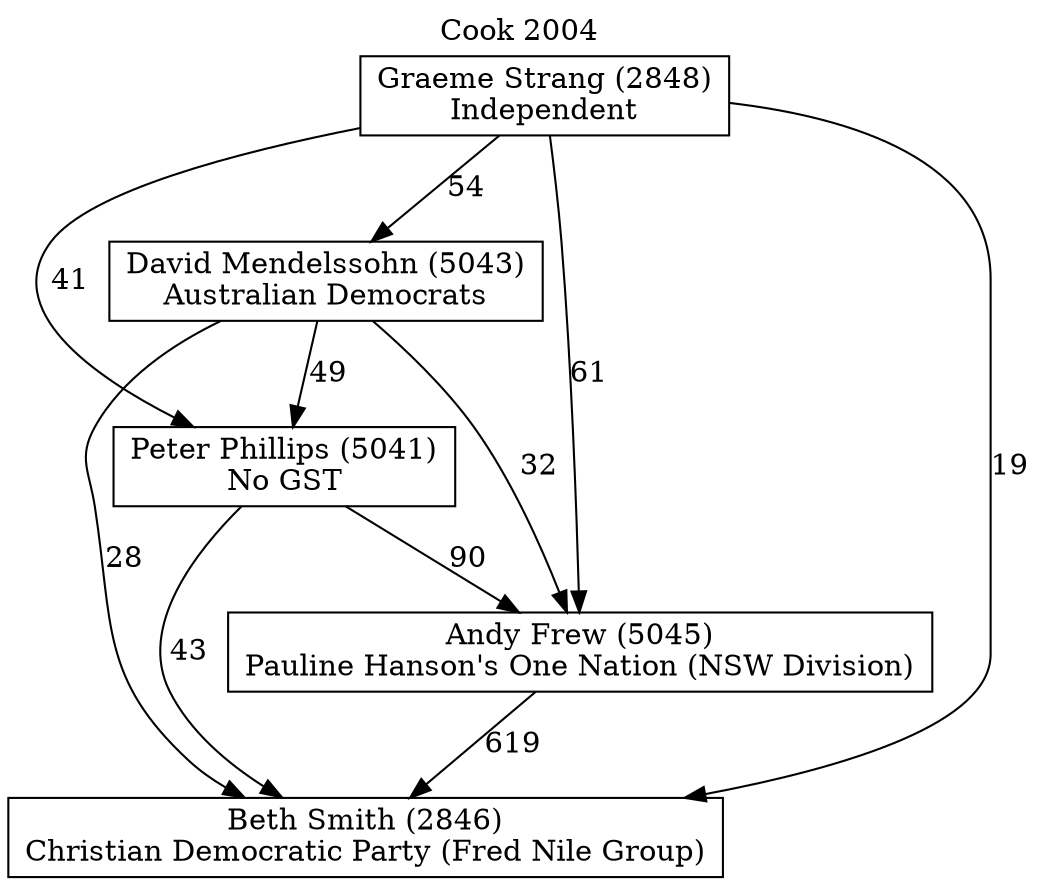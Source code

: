 // House preference flow
digraph "Beth Smith (2846)_Cook_2004" {
	graph [label="Cook 2004" labelloc=t mclimit=10]
	node [shape=box]
	"Beth Smith (2846)" [label="Beth Smith (2846)
Christian Democratic Party (Fred Nile Group)"]
	"Andy Frew (5045)" [label="Andy Frew (5045)
Pauline Hanson's One Nation (NSW Division)"]
	"Peter Phillips (5041)" [label="Peter Phillips (5041)
No GST"]
	"David Mendelssohn (5043)" [label="David Mendelssohn (5043)
Australian Democrats"]
	"Graeme Strang (2848)" [label="Graeme Strang (2848)
Independent"]
	"Andy Frew (5045)" -> "Beth Smith (2846)" [label=619]
	"Peter Phillips (5041)" -> "Andy Frew (5045)" [label=90]
	"David Mendelssohn (5043)" -> "Peter Phillips (5041)" [label=49]
	"Graeme Strang (2848)" -> "David Mendelssohn (5043)" [label=54]
	"Peter Phillips (5041)" -> "Beth Smith (2846)" [label=43]
	"David Mendelssohn (5043)" -> "Beth Smith (2846)" [label=28]
	"Graeme Strang (2848)" -> "Beth Smith (2846)" [label=19]
	"Graeme Strang (2848)" -> "Peter Phillips (5041)" [label=41]
	"David Mendelssohn (5043)" -> "Andy Frew (5045)" [label=32]
	"Graeme Strang (2848)" -> "Andy Frew (5045)" [label=61]
}
